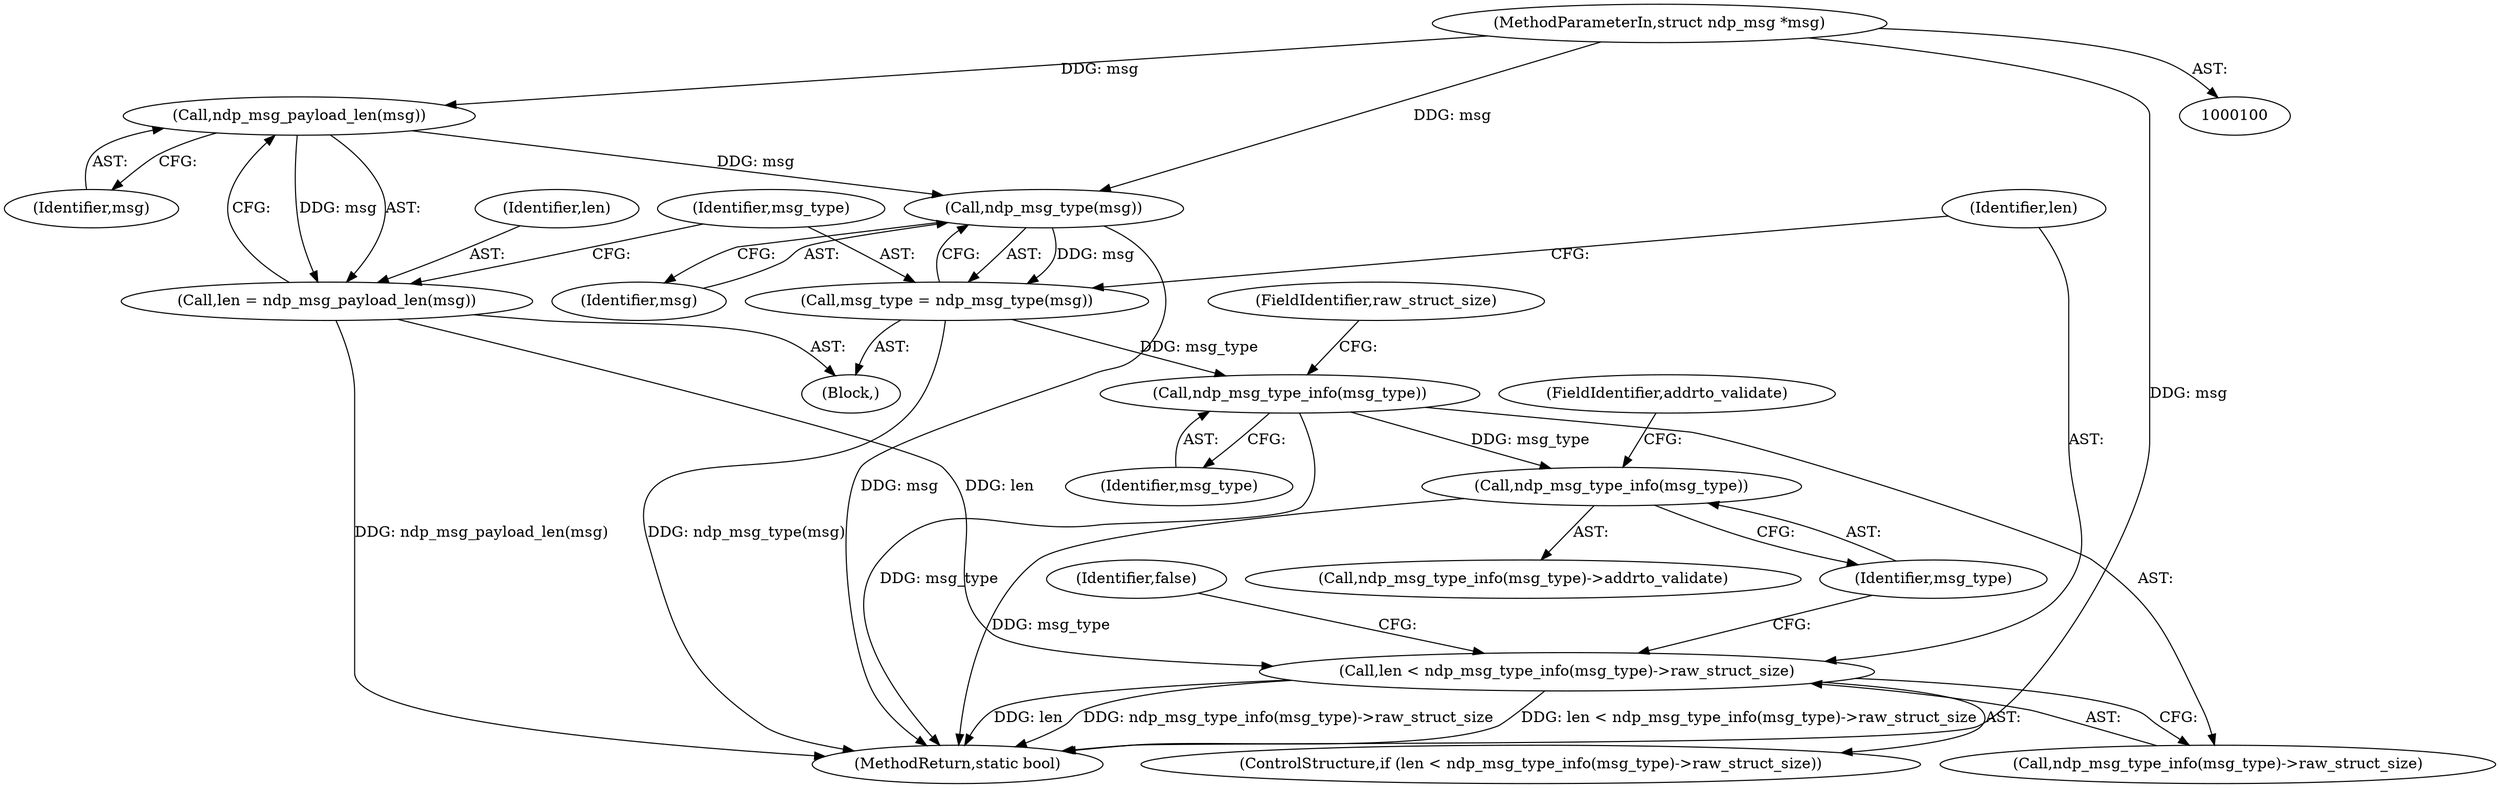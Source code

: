 digraph "0_libndp_2af9a55b38b55abbf05fd116ec097d4029115839@pointer" {
"1000101" [label="(MethodParameterIn,struct ndp_msg *msg)"];
"1000106" [label="(Call,ndp_msg_payload_len(msg))"];
"1000104" [label="(Call,len = ndp_msg_payload_len(msg))"];
"1000114" [label="(Call,len < ndp_msg_type_info(msg_type)->raw_struct_size)"];
"1000111" [label="(Call,ndp_msg_type(msg))"];
"1000109" [label="(Call,msg_type = ndp_msg_type(msg))"];
"1000117" [label="(Call,ndp_msg_type_info(msg_type))"];
"1000124" [label="(Call,ndp_msg_type_info(msg_type))"];
"1000116" [label="(Call,ndp_msg_type_info(msg_type)->raw_struct_size)"];
"1000109" [label="(Call,msg_type = ndp_msg_type(msg))"];
"1000111" [label="(Call,ndp_msg_type(msg))"];
"1000117" [label="(Call,ndp_msg_type_info(msg_type))"];
"1000125" [label="(Identifier,msg_type)"];
"1000102" [label="(Block,)"];
"1000106" [label="(Call,ndp_msg_payload_len(msg))"];
"1000101" [label="(MethodParameterIn,struct ndp_msg *msg)"];
"1000114" [label="(Call,len < ndp_msg_type_info(msg_type)->raw_struct_size)"];
"1000136" [label="(MethodReturn,static bool)"];
"1000110" [label="(Identifier,msg_type)"];
"1000115" [label="(Identifier,len)"];
"1000119" [label="(FieldIdentifier,raw_struct_size)"];
"1000124" [label="(Call,ndp_msg_type_info(msg_type))"];
"1000113" [label="(ControlStructure,if (len < ndp_msg_type_info(msg_type)->raw_struct_size))"];
"1000118" [label="(Identifier,msg_type)"];
"1000123" [label="(Call,ndp_msg_type_info(msg_type)->addrto_validate)"];
"1000112" [label="(Identifier,msg)"];
"1000107" [label="(Identifier,msg)"];
"1000126" [label="(FieldIdentifier,addrto_validate)"];
"1000104" [label="(Call,len = ndp_msg_payload_len(msg))"];
"1000105" [label="(Identifier,len)"];
"1000121" [label="(Identifier,false)"];
"1000101" -> "1000100"  [label="AST: "];
"1000101" -> "1000136"  [label="DDG: msg"];
"1000101" -> "1000106"  [label="DDG: msg"];
"1000101" -> "1000111"  [label="DDG: msg"];
"1000106" -> "1000104"  [label="AST: "];
"1000106" -> "1000107"  [label="CFG: "];
"1000107" -> "1000106"  [label="AST: "];
"1000104" -> "1000106"  [label="CFG: "];
"1000106" -> "1000104"  [label="DDG: msg"];
"1000106" -> "1000111"  [label="DDG: msg"];
"1000104" -> "1000102"  [label="AST: "];
"1000105" -> "1000104"  [label="AST: "];
"1000110" -> "1000104"  [label="CFG: "];
"1000104" -> "1000136"  [label="DDG: ndp_msg_payload_len(msg)"];
"1000104" -> "1000114"  [label="DDG: len"];
"1000114" -> "1000113"  [label="AST: "];
"1000114" -> "1000116"  [label="CFG: "];
"1000115" -> "1000114"  [label="AST: "];
"1000116" -> "1000114"  [label="AST: "];
"1000121" -> "1000114"  [label="CFG: "];
"1000125" -> "1000114"  [label="CFG: "];
"1000114" -> "1000136"  [label="DDG: len < ndp_msg_type_info(msg_type)->raw_struct_size"];
"1000114" -> "1000136"  [label="DDG: len"];
"1000114" -> "1000136"  [label="DDG: ndp_msg_type_info(msg_type)->raw_struct_size"];
"1000111" -> "1000109"  [label="AST: "];
"1000111" -> "1000112"  [label="CFG: "];
"1000112" -> "1000111"  [label="AST: "];
"1000109" -> "1000111"  [label="CFG: "];
"1000111" -> "1000136"  [label="DDG: msg"];
"1000111" -> "1000109"  [label="DDG: msg"];
"1000109" -> "1000102"  [label="AST: "];
"1000110" -> "1000109"  [label="AST: "];
"1000115" -> "1000109"  [label="CFG: "];
"1000109" -> "1000136"  [label="DDG: ndp_msg_type(msg)"];
"1000109" -> "1000117"  [label="DDG: msg_type"];
"1000117" -> "1000116"  [label="AST: "];
"1000117" -> "1000118"  [label="CFG: "];
"1000118" -> "1000117"  [label="AST: "];
"1000119" -> "1000117"  [label="CFG: "];
"1000117" -> "1000136"  [label="DDG: msg_type"];
"1000117" -> "1000124"  [label="DDG: msg_type"];
"1000124" -> "1000123"  [label="AST: "];
"1000124" -> "1000125"  [label="CFG: "];
"1000125" -> "1000124"  [label="AST: "];
"1000126" -> "1000124"  [label="CFG: "];
"1000124" -> "1000136"  [label="DDG: msg_type"];
}
